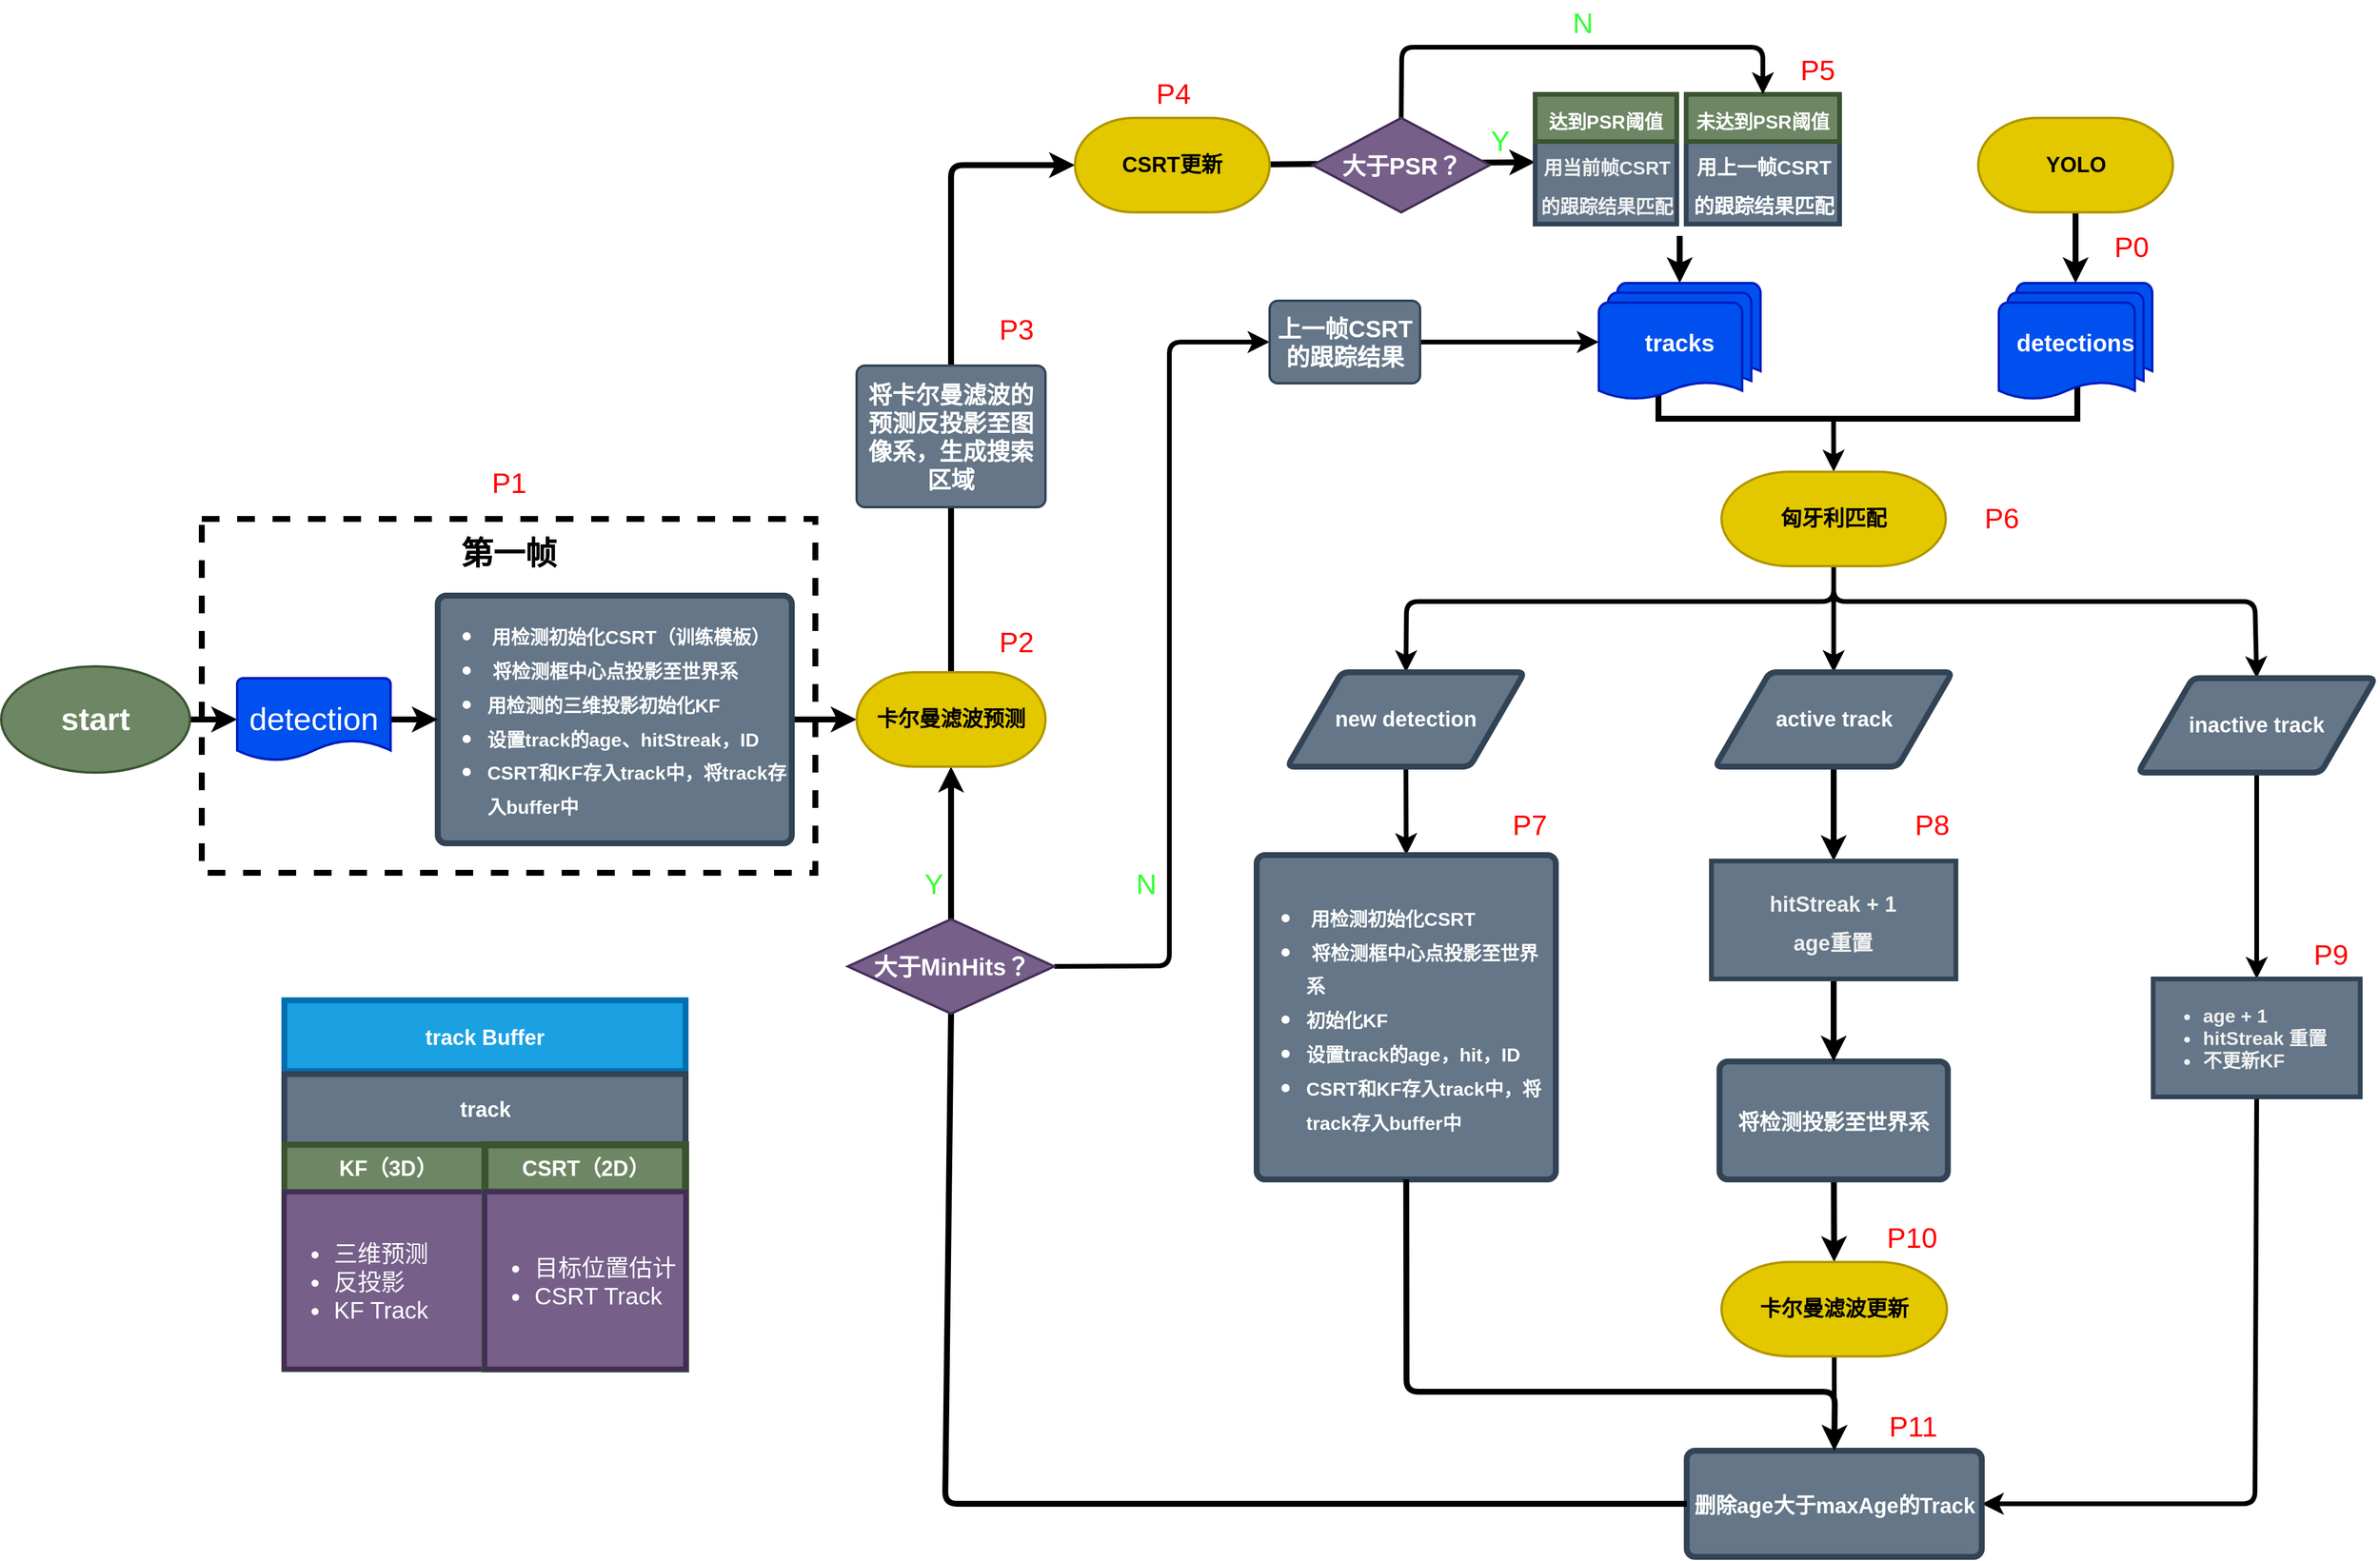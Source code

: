 <mxfile>
    <diagram id="lEXBrJzxEkvyf8anEAot" name="第 1 页">
        <mxGraphModel dx="4236" dy="2076" grid="0" gridSize="10" guides="1" tooltips="1" connect="1" arrows="1" fold="1" page="0" pageScale="1" pageWidth="827" pageHeight="1169" math="0" shadow="0">
            <root>
                <mxCell id="0"/>
                <mxCell id="1" parent="0"/>
                <mxCell id="180" value="" style="rounded=0;whiteSpace=wrap;html=1;fillStyle=auto;strokeWidth=5;fontSize=27;fillColor=none;dashed=1;" parent="1" vertex="1">
                    <mxGeometry x="-790" y="-140" width="520" height="300" as="geometry"/>
                </mxCell>
                <mxCell id="303" style="edgeStyle=none;html=1;exitX=-0.024;exitY=0.418;exitDx=0;exitDy=0;exitPerimeter=0;entryX=0.5;entryY=0;entryDx=0;entryDy=0;entryPerimeter=0;strokeWidth=4;" parent="1" source="42" target="109" edge="1">
                    <mxGeometry relative="1" as="geometry"/>
                </mxCell>
                <mxCell id="42" value="" style="strokeWidth=5;html=1;shape=mxgraph.flowchart.annotation_1;align=left;pointerEvents=1;fontSize=18;rotation=-90;" parent="1" vertex="1">
                    <mxGeometry x="593.25" y="-431.25" width="57.5" height="355" as="geometry"/>
                </mxCell>
                <mxCell id="250" value="" style="edgeStyle=none;html=1;strokeWidth=5;fontSize=24;fontColor=#B3B3B3;" parent="1" source="89" target="198" edge="1">
                    <mxGeometry relative="1" as="geometry"/>
                </mxCell>
                <mxCell id="89" value="&lt;div style=&quot;&quot;&gt;&lt;b style=&quot;background-color: initial; font-size: 18px;&quot;&gt;将检测投影至世界系&lt;/b&gt;&lt;br&gt;&lt;/div&gt;" style="rounded=1;whiteSpace=wrap;html=1;absoluteArcSize=1;arcSize=14;strokeWidth=5;fontSize=24;fillColor=#647687;align=center;fillStyle=auto;fontColor=#ffffff;strokeColor=#314354;" parent="1" vertex="1">
                    <mxGeometry x="496.25" y="320" width="193.5" height="100" as="geometry"/>
                </mxCell>
                <mxCell id="129" style="edgeStyle=none;html=1;fontSize=20;strokeWidth=5;entryX=0.5;entryY=1;entryDx=0;entryDy=0;entryPerimeter=0;exitX=0.5;exitY=0;exitDx=0;exitDy=0;startArrow=none;exitPerimeter=0;" parent="1" source="280" target="173" edge="1">
                    <mxGeometry relative="1" as="geometry">
                        <mxPoint x="340" y="725" as="sourcePoint"/>
                        <mxPoint x="-155" as="targetPoint"/>
                        <Array as="points"/>
                    </mxGeometry>
                </mxCell>
                <mxCell id="306" style="edgeStyle=none;html=1;exitX=0.5;exitY=1;exitDx=0;exitDy=0;exitPerimeter=0;entryX=0.5;entryY=0;entryDx=0;entryDy=0;strokeWidth=4;" parent="1" source="109" target="152" edge="1">
                    <mxGeometry relative="1" as="geometry"/>
                </mxCell>
                <mxCell id="307" style="edgeStyle=none;html=1;exitX=0.5;exitY=1;exitDx=0;exitDy=0;exitPerimeter=0;entryX=0.5;entryY=0;entryDx=0;entryDy=0;strokeWidth=4;" parent="1" source="109" target="151" edge="1">
                    <mxGeometry relative="1" as="geometry">
                        <Array as="points">
                            <mxPoint x="593" y="-70"/>
                            <mxPoint x="231" y="-70"/>
                        </Array>
                    </mxGeometry>
                </mxCell>
                <mxCell id="308" style="edgeStyle=none;html=1;exitX=0.5;exitY=1;exitDx=0;exitDy=0;exitPerimeter=0;entryX=0.5;entryY=0;entryDx=0;entryDy=0;strokeWidth=4;" parent="1" source="109" target="153" edge="1">
                    <mxGeometry relative="1" as="geometry">
                        <Array as="points">
                            <mxPoint x="593" y="-70"/>
                            <mxPoint x="950" y="-70"/>
                        </Array>
                    </mxGeometry>
                </mxCell>
                <mxCell id="109" value="&lt;b&gt;匈牙利匹配&lt;/b&gt;" style="strokeWidth=2;html=1;shape=mxgraph.flowchart.terminator;whiteSpace=wrap;fontSize=18;fillColor=#e3c800;fontColor=#000000;strokeColor=#B09500;" parent="1" vertex="1">
                    <mxGeometry x="498" y="-180" width="190" height="80" as="geometry"/>
                </mxCell>
                <mxCell id="125" style="edgeStyle=none;html=1;exitX=0.5;exitY=1;exitDx=0;exitDy=0;entryX=0.5;entryY=0;entryDx=0;entryDy=0;fontSize=20;strokeWidth=5;entryPerimeter=0;" parent="1" target="145" edge="1">
                    <mxGeometry relative="1" as="geometry">
                        <mxPoint x="462.5" y="-380" as="sourcePoint"/>
                        <mxPoint x="462.5" y="-315" as="targetPoint"/>
                    </mxGeometry>
                </mxCell>
                <mxCell id="130" value="track Buffer" style="swimlane;fontSize=18;startSize=60;fillColor=#1ba1e2;strokeColor=#006EAF;fontColor=#ffffff;strokeWidth=5;" parent="1" vertex="1">
                    <mxGeometry x="-720" y="268.13" width="340" height="312.5" as="geometry">
                        <mxRectangle x="610" y="-800" width="140" height="50" as="alternateBounds"/>
                    </mxGeometry>
                </mxCell>
                <mxCell id="137" value="track" style="swimlane;childLayout=stackLayout;resizeParent=1;resizeParentMax=0;startSize=60;html=1;labelBackgroundColor=none;labelBorderColor=none;fontSize=18;fillColor=#647687;fontColor=#ffffff;strokeColor=#314354;strokeWidth=5;" parent="130" vertex="1">
                    <mxGeometry y="62.5" width="340" height="250" as="geometry">
                        <mxRectangle y="62.5" width="200" height="60" as="alternateBounds"/>
                    </mxGeometry>
                </mxCell>
                <mxCell id="138" value="&amp;nbsp;KF（3D）" style="swimlane;startSize=40;html=1;labelBackgroundColor=none;labelBorderColor=none;fontSize=18;fillColor=#6d8764;fontColor=#ffffff;strokeColor=#3A5431;strokeWidth=5;" parent="137" vertex="1">
                    <mxGeometry y="60" width="170" height="190" as="geometry">
                        <mxRectangle y="60" width="50" height="180" as="alternateBounds"/>
                    </mxGeometry>
                </mxCell>
                <mxCell id="143" value="&lt;ul&gt;&lt;li&gt;三维预测&lt;/li&gt;&lt;li&gt;反投影&lt;/li&gt;&lt;li style=&quot;&quot;&gt;KF Track&lt;/li&gt;&lt;/ul&gt;" style="rounded=0;whiteSpace=wrap;html=1;fillStyle=auto;fontSize=20;fillColor=#76608a;fontColor=#ffffff;strokeColor=#432D57;strokeWidth=4;align=left;" parent="138" vertex="1">
                    <mxGeometry y="40" width="170" height="150" as="geometry"/>
                </mxCell>
                <mxCell id="140" value="CSRT（2D）" style="swimlane;startSize=40;html=1;labelBackgroundColor=none;labelBorderColor=none;fontSize=18;fillColor=#6d8764;fontColor=#ffffff;strokeColor=#3A5431;strokeWidth=6;" parent="137" vertex="1">
                    <mxGeometry x="170" y="60" width="170" height="190" as="geometry"/>
                </mxCell>
                <mxCell id="144" value="&lt;ul&gt;&lt;li&gt;&lt;span style=&quot;background-color: initial;&quot;&gt;目标位置估计&lt;/span&gt;&lt;/li&gt;&lt;li&gt;&lt;span style=&quot;background-color: initial;&quot;&gt;CSRT Track&lt;/span&gt;&lt;/li&gt;&lt;/ul&gt;" style="rounded=0;whiteSpace=wrap;html=1;fillStyle=auto;fontSize=20;fillColor=#76608a;fontColor=#ffffff;strokeColor=#432D57;strokeWidth=4;align=left;" parent="140" vertex="1">
                    <mxGeometry y="40" width="170" height="150" as="geometry"/>
                </mxCell>
                <mxCell id="142" value="" style="swimlane;startSize=20;html=1;labelBackgroundColor=none;labelBorderColor=none;fontSize=18;" parent="137" vertex="1">
                    <mxGeometry x="340" y="60" height="190" as="geometry"/>
                </mxCell>
                <mxCell id="145" value="&lt;b&gt;tracks&lt;/b&gt;" style="strokeWidth=2;html=1;shape=mxgraph.flowchart.multi-document;whiteSpace=wrap;fillStyle=auto;fontSize=20;fillColor=#0050ef;strokeColor=#001DBC;fontColor=#ffffff;align=center;" parent="1" vertex="1">
                    <mxGeometry x="394" y="-340" width="137" height="100" as="geometry"/>
                </mxCell>
                <mxCell id="148" value="&lt;b&gt;detections&lt;/b&gt;" style="strokeWidth=2;html=1;shape=mxgraph.flowchart.multi-document;whiteSpace=wrap;fillStyle=auto;fontSize=20;fillColor=#0050ef;strokeColor=#001DBC;fontColor=#ffffff;align=center;" parent="1" vertex="1">
                    <mxGeometry x="733" y="-340" width="130" height="100" as="geometry"/>
                </mxCell>
                <mxCell id="290" style="edgeStyle=none;html=1;exitX=0.5;exitY=1;exitDx=0;exitDy=0;entryX=0.5;entryY=0;entryDx=0;entryDy=0;strokeWidth=4;fontSize=20;" parent="1" source="151" target="83" edge="1">
                    <mxGeometry relative="1" as="geometry"/>
                </mxCell>
                <mxCell id="151" value="&lt;b style=&quot;font-size: 18px;&quot;&gt;new detection&lt;/b&gt;" style="shape=parallelogram;html=1;strokeWidth=5;perimeter=parallelogramPerimeter;whiteSpace=wrap;rounded=1;arcSize=12;size=0.23;fillStyle=auto;fontSize=16;fillColor=#647687;fontColor=#ffffff;strokeColor=#314354;" parent="1" vertex="1">
                    <mxGeometry x="130" y="-10" width="201" height="80" as="geometry"/>
                </mxCell>
                <mxCell id="267" value="" style="edgeStyle=none;html=1;strokeWidth=5;fontSize=24;fontColor=#B3B3B3;" parent="1" source="152" target="266" edge="1">
                    <mxGeometry relative="1" as="geometry"/>
                </mxCell>
                <mxCell id="152" value="&lt;b style=&quot;font-size: 18px;&quot;&gt;active track&lt;/b&gt;" style="shape=parallelogram;html=1;strokeWidth=5;perimeter=parallelogramPerimeter;whiteSpace=wrap;rounded=1;arcSize=12;size=0.23;fillStyle=auto;fontSize=16;fillColor=#647687;fontColor=#ffffff;strokeColor=#314354;" parent="1" vertex="1">
                    <mxGeometry x="492.5" y="-10" width="201" height="80" as="geometry"/>
                </mxCell>
                <mxCell id="305" style="edgeStyle=none;html=1;exitX=0.5;exitY=1;exitDx=0;exitDy=0;entryX=0.5;entryY=0;entryDx=0;entryDy=0;strokeWidth=4;" parent="1" source="153" target="186" edge="1">
                    <mxGeometry relative="1" as="geometry">
                        <mxPoint x="951.51" y="105" as="targetPoint"/>
                    </mxGeometry>
                </mxCell>
                <mxCell id="153" value="&lt;b style=&quot;font-size: 18px;&quot;&gt;inactive track&lt;/b&gt;" style="shape=parallelogram;html=1;strokeWidth=5;perimeter=parallelogramPerimeter;whiteSpace=wrap;rounded=1;arcSize=12;size=0.23;fillStyle=auto;fontSize=16;fillColor=#647687;fontColor=#ffffff;strokeColor=#314354;" parent="1" vertex="1">
                    <mxGeometry x="851.01" y="-5" width="201" height="80" as="geometry"/>
                </mxCell>
                <mxCell id="177" value="" style="edgeStyle=none;html=1;strokeWidth=5;fontSize=27;" parent="1" source="160" target="175" edge="1">
                    <mxGeometry relative="1" as="geometry"/>
                </mxCell>
                <mxCell id="160" value="&lt;b&gt;&lt;font style=&quot;font-size: 27px;&quot;&gt;start&lt;/font&gt;&lt;/b&gt;" style="strokeWidth=2;html=1;shape=mxgraph.flowchart.start_1;whiteSpace=wrap;fillStyle=auto;fontSize=16;fillColor=#6d8764;strokeColor=#3A5431;fontColor=#ffffff;" parent="1" vertex="1">
                    <mxGeometry x="-960" y="-15" width="160" height="90" as="geometry"/>
                </mxCell>
                <mxCell id="172" style="edgeStyle=none;html=1;exitX=1;exitY=0.5;exitDx=0;exitDy=0;strokeWidth=5;fontSize=27;entryX=0;entryY=0.5;entryDx=0;entryDy=0;entryPerimeter=0;" parent="1" source="161" target="173" edge="1">
                    <mxGeometry relative="1" as="geometry">
                        <mxPoint x="-260" y="-150" as="targetPoint"/>
                        <Array as="points"/>
                    </mxGeometry>
                </mxCell>
                <mxCell id="161" value="&lt;div style=&quot;&quot;&gt;&lt;ul&gt;&lt;li&gt;&lt;span style=&quot;background-color: initial;&quot;&gt;&lt;b&gt;&lt;font style=&quot;font-size: 14px;&quot;&gt;&amp;nbsp;&lt;/font&gt;&lt;font style=&quot;font-size: 16px;&quot;&gt;用检测初始化CSRT（训练模板）&lt;/font&gt;&lt;/b&gt;&lt;/span&gt;&lt;/li&gt;&lt;li&gt;&lt;span style=&quot;background-color: initial;&quot;&gt;&lt;font size=&quot;3&quot; style=&quot;&quot;&gt;&lt;b&gt;&amp;nbsp;将检测框中心点投影至世界系&lt;/b&gt;&lt;/font&gt;&lt;/span&gt;&lt;/li&gt;&lt;li&gt;&lt;span style=&quot;background-color: initial;&quot;&gt;&lt;font size=&quot;3&quot; style=&quot;&quot;&gt;&lt;b&gt;用检测的三维投影初始化KF&lt;/b&gt;&lt;/font&gt;&lt;/span&gt;&lt;/li&gt;&lt;li&gt;&lt;span style=&quot;background-color: initial;&quot;&gt;&lt;font size=&quot;3&quot; style=&quot;&quot;&gt;&lt;b&gt;设置track的age、hitStreak，ID&lt;/b&gt;&lt;/font&gt;&lt;/span&gt;&lt;/li&gt;&lt;li&gt;&lt;font size=&quot;3&quot; style=&quot;&quot;&gt;&lt;b&gt;CSRT和KF存入track中，将track存入buffer中&lt;/b&gt;&lt;/font&gt;&lt;/li&gt;&lt;/ul&gt;&lt;/div&gt;" style="rounded=1;whiteSpace=wrap;html=1;absoluteArcSize=1;arcSize=14;strokeWidth=5;fontSize=24;fillColor=#647687;align=left;fontColor=#ffffff;strokeColor=#314354;" parent="1" vertex="1">
                    <mxGeometry x="-590" y="-75" width="300" height="210" as="geometry"/>
                </mxCell>
                <mxCell id="174" style="edgeStyle=none;html=1;exitX=0.5;exitY=0;exitDx=0;exitDy=0;exitPerimeter=0;strokeWidth=5;fontSize=27;entryX=0;entryY=0.5;entryDx=0;entryDy=0;entryPerimeter=0;" parent="1" source="173" target="209" edge="1">
                    <mxGeometry relative="1" as="geometry">
                        <mxPoint x="-155" y="-380" as="targetPoint"/>
                        <Array as="points">
                            <mxPoint x="-155" y="-440"/>
                        </Array>
                    </mxGeometry>
                </mxCell>
                <mxCell id="173" value="&lt;b&gt;卡尔曼滤波预测&lt;/b&gt;" style="strokeWidth=2;html=1;shape=mxgraph.flowchart.terminator;whiteSpace=wrap;fontSize=18;fillColor=#e3c800;fontColor=#000000;strokeColor=#B09500;" parent="1" vertex="1">
                    <mxGeometry x="-235" y="-10" width="160" height="80" as="geometry"/>
                </mxCell>
                <mxCell id="178" value="" style="edgeStyle=none;html=1;strokeWidth=5;fontSize=27;" parent="1" source="175" target="161" edge="1">
                    <mxGeometry relative="1" as="geometry"/>
                </mxCell>
                <mxCell id="175" value="detection" style="strokeWidth=2;html=1;shape=mxgraph.flowchart.document2;whiteSpace=wrap;size=0.25;fillStyle=auto;strokeColor=#001DBC;fontSize=27;fillColor=#0050ef;fontColor=#ffffff;" parent="1" vertex="1">
                    <mxGeometry x="-760" y="-5" width="130" height="70" as="geometry"/>
                </mxCell>
                <mxCell id="179" value="&lt;b&gt;第一帧&lt;/b&gt;" style="text;html=1;align=center;verticalAlign=middle;resizable=0;points=[];autosize=1;strokeColor=none;fillColor=none;fontSize=27;" parent="1" vertex="1">
                    <mxGeometry x="-580" y="-135" width="100" height="50" as="geometry"/>
                </mxCell>
                <mxCell id="182" style="edgeStyle=none;html=1;entryX=0.5;entryY=0;entryDx=0;entryDy=0;entryPerimeter=0;strokeWidth=5;fontSize=27;" parent="1" source="181" target="148" edge="1">
                    <mxGeometry relative="1" as="geometry"/>
                </mxCell>
                <mxCell id="181" value="&lt;b&gt;YOLO&lt;/b&gt;" style="strokeWidth=2;html=1;shape=mxgraph.flowchart.terminator;whiteSpace=wrap;fontSize=18;fillColor=#e3c800;fontColor=#000000;strokeColor=#B09500;" parent="1" vertex="1">
                    <mxGeometry x="715.5" y="-480" width="165" height="80" as="geometry"/>
                </mxCell>
                <mxCell id="309" style="edgeStyle=none;html=1;exitX=0.5;exitY=1;exitDx=0;exitDy=0;entryX=1;entryY=0.5;entryDx=0;entryDy=0;strokeWidth=4;" parent="1" source="186" target="199" edge="1">
                    <mxGeometry relative="1" as="geometry">
                        <Array as="points">
                            <mxPoint x="950" y="695"/>
                        </Array>
                    </mxGeometry>
                </mxCell>
                <mxCell id="186" value="&lt;ul style=&quot;color: rgb(240, 240, 240); font-size: 16px;&quot;&gt;&lt;li&gt;&lt;b&gt;age + 1&lt;/b&gt;&lt;/li&gt;&lt;li&gt;&lt;b&gt;hitStreak 重置&lt;/b&gt;&lt;/li&gt;&lt;li&gt;&lt;b&gt;不更新KF&lt;/b&gt;&lt;/li&gt;&lt;/ul&gt;" style="rounded=0;whiteSpace=wrap;html=1;fillStyle=auto;strokeColor=#314354;strokeWidth=4;fontSize=27;fillColor=#647687;fontColor=#ffffff;align=left;container=0;" parent="1" vertex="1">
                    <mxGeometry x="863.76" y="250" width="175.49" height="100" as="geometry"/>
                </mxCell>
                <mxCell id="304" style="edgeStyle=none;html=1;exitX=0.5;exitY=1;exitDx=0;exitDy=0;exitPerimeter=0;entryX=0.5;entryY=0;entryDx=0;entryDy=0;strokeWidth=4;" parent="1" source="198" target="199" edge="1">
                    <mxGeometry relative="1" as="geometry"/>
                </mxCell>
                <mxCell id="198" value="&lt;b&gt;卡尔曼滤波更新&lt;/b&gt;" style="strokeWidth=2;html=1;shape=mxgraph.flowchart.terminator;whiteSpace=wrap;fontSize=18;fillColor=#e3c800;fontColor=#000000;strokeColor=#B09500;" parent="1" vertex="1">
                    <mxGeometry x="498" y="490" width="191" height="80" as="geometry"/>
                </mxCell>
                <mxCell id="199" value="&lt;div style=&quot;&quot;&gt;&lt;b style=&quot;text-align: left; background-color: initial;&quot;&gt;&lt;font style=&quot;font-size: 18px;&quot;&gt;删除age大于maxAge的Track&lt;/font&gt;&lt;/b&gt;&lt;br&gt;&lt;/div&gt;" style="rounded=1;whiteSpace=wrap;html=1;absoluteArcSize=1;arcSize=14;strokeWidth=5;fontSize=24;fillColor=#647687;align=center;fillStyle=auto;fontColor=#ffffff;strokeColor=#314354;" parent="1" vertex="1">
                    <mxGeometry x="468.5" y="650" width="250" height="90" as="geometry"/>
                </mxCell>
                <mxCell id="212" value="" style="edgeStyle=none;html=1;strokeWidth=5;fontSize=18;entryX=0;entryY=0.25;entryDx=0;entryDy=0;" parent="1" source="209" target="214" edge="1">
                    <mxGeometry relative="1" as="geometry">
                        <mxPoint x="203.75" y="-440" as="targetPoint"/>
                    </mxGeometry>
                </mxCell>
                <mxCell id="209" value="&lt;b&gt;CSRT更新&lt;/b&gt;" style="strokeWidth=2;html=1;shape=mxgraph.flowchart.terminator;whiteSpace=wrap;fontSize=18;fillColor=#e3c800;fontColor=#000000;strokeColor=#B09500;" parent="1" vertex="1">
                    <mxGeometry x="-50" y="-480" width="165" height="80" as="geometry"/>
                </mxCell>
                <mxCell id="218" value="" style="group" parent="1" vertex="1" connectable="0">
                    <mxGeometry x="340" y="-500" width="250" height="110" as="geometry"/>
                </mxCell>
                <mxCell id="214" value="&lt;div style=&quot;text-align: center;&quot;&gt;&lt;b style=&quot;background-color: initial; color: rgb(240, 240, 240); font-size: 16px;&quot;&gt;用当前帧CSRT的跟踪&lt;/b&gt;&lt;b style=&quot;background-color: initial; color: rgb(240, 240, 240); font-size: 16px;&quot;&gt;结果匹配&lt;/b&gt;&lt;/div&gt;" style="rounded=0;whiteSpace=wrap;html=1;fillStyle=auto;strokeColor=#314354;strokeWidth=4;fontSize=27;fillColor=#647687;fontColor=#ffffff;align=left;container=0;" parent="218" vertex="1">
                    <mxGeometry y="40" width="120" height="70" as="geometry"/>
                </mxCell>
                <mxCell id="215" value="&lt;div style=&quot;text-align: center;&quot;&gt;&lt;span style=&quot;font-size: 17px;&quot;&gt;&lt;b&gt;用上一帧CSRT的跟踪结果匹配&lt;/b&gt;&lt;/span&gt;&lt;/div&gt;" style="rounded=0;whiteSpace=wrap;html=1;fillStyle=auto;strokeColor=#314354;strokeWidth=4;fontSize=27;fillColor=#647687;fontColor=#ffffff;align=left;container=0;" parent="218" vertex="1">
                    <mxGeometry x="128" y="40" width="130" height="70" as="geometry"/>
                </mxCell>
                <mxCell id="216" value="&lt;b style=&quot;font-size: 16px;&quot;&gt;未达到PSR阈值&lt;/b&gt;" style="rounded=0;whiteSpace=wrap;html=1;fillStyle=auto;strokeColor=#3A5431;strokeWidth=4;fontSize=27;fillColor=#6d8764;fontColor=#ffffff;container=0;" parent="218" vertex="1">
                    <mxGeometry x="128" width="130" height="40" as="geometry"/>
                </mxCell>
                <mxCell id="217" value="&lt;b style=&quot;font-size: 16px;&quot;&gt;达到PSR阈值&lt;/b&gt;" style="rounded=0;whiteSpace=wrap;html=1;fillStyle=auto;strokeColor=#3A5431;strokeWidth=4;fontSize=27;fillColor=#6d8764;fontColor=#ffffff;container=0;" parent="218" vertex="1">
                    <mxGeometry width="120" height="40" as="geometry"/>
                </mxCell>
                <mxCell id="219" value="将卡尔曼滤波的预测反投影至图像系，生成搜索区域" style="rounded=1;whiteSpace=wrap;absoluteArcSize=1;arcSize=14;strokeWidth=2;fontSize=20;fillColor=#647687;align=center;fillStyle=auto;fontColor=#ffffff;strokeColor=#314354;labelPosition=center;verticalLabelPosition=middle;verticalAlign=middle;fontStyle=1" parent="1" vertex="1">
                    <mxGeometry x="-235" y="-270" width="160" height="120" as="geometry"/>
                </mxCell>
                <mxCell id="220" value="&lt;font color=&quot;#ff0000&quot; style=&quot;font-size: 24px;&quot;&gt;P1&lt;/font&gt;" style="text;html=1;align=center;verticalAlign=middle;resizable=0;points=[];autosize=1;strokeColor=none;fillColor=none;" parent="1" vertex="1">
                    <mxGeometry x="-555" y="-190" width="50" height="40" as="geometry"/>
                </mxCell>
                <mxCell id="221" value="&lt;font color=&quot;#ff0000&quot; style=&quot;font-size: 24px;&quot;&gt;P2&lt;/font&gt;" style="text;html=1;align=center;verticalAlign=middle;resizable=0;points=[];autosize=1;strokeColor=none;fillColor=none;" parent="1" vertex="1">
                    <mxGeometry x="-125" y="-55" width="50" height="40" as="geometry"/>
                </mxCell>
                <mxCell id="222" value="&lt;font color=&quot;#ff0000&quot; style=&quot;font-size: 24px;&quot;&gt;P3&lt;/font&gt;" style="text;html=1;align=center;verticalAlign=middle;resizable=0;points=[];autosize=1;strokeColor=none;fillColor=none;" parent="1" vertex="1">
                    <mxGeometry x="-125" y="-320" width="50" height="40" as="geometry"/>
                </mxCell>
                <mxCell id="223" value="&lt;font color=&quot;#ff0000&quot; style=&quot;font-size: 24px;&quot;&gt;P4&lt;/font&gt;" style="text;html=1;align=center;verticalAlign=middle;resizable=0;points=[];autosize=1;strokeColor=none;fillColor=none;" parent="1" vertex="1">
                    <mxGeometry x="7.5" y="-520" width="50" height="40" as="geometry"/>
                </mxCell>
                <mxCell id="224" value="&lt;font color=&quot;#ff0000&quot; style=&quot;font-size: 24px;&quot;&gt;P5&lt;/font&gt;" style="text;html=1;align=center;verticalAlign=middle;resizable=0;points=[];autosize=1;strokeColor=none;fillColor=none;" parent="1" vertex="1">
                    <mxGeometry x="553.88" y="-540" width="50" height="40" as="geometry"/>
                </mxCell>
                <mxCell id="226" value="&lt;font color=&quot;#ff0000&quot; style=&quot;font-size: 24px;&quot;&gt;P6&lt;/font&gt;" style="text;html=1;align=center;verticalAlign=middle;resizable=0;points=[];autosize=1;strokeColor=none;fillColor=none;" parent="1" vertex="1">
                    <mxGeometry x="710" y="-160" width="50" height="40" as="geometry"/>
                </mxCell>
                <mxCell id="227" value="&lt;font color=&quot;#ff0000&quot; style=&quot;font-size: 24px;&quot;&gt;P8&lt;/font&gt;" style="text;html=1;align=center;verticalAlign=middle;resizable=0;points=[];autosize=1;strokeColor=none;fillColor=none;" parent="1" vertex="1">
                    <mxGeometry x="650.75" y="100" width="50" height="40" as="geometry"/>
                </mxCell>
                <mxCell id="228" value="&lt;font color=&quot;#ff0000&quot; style=&quot;font-size: 24px;&quot;&gt;P9&lt;/font&gt;" style="text;html=1;align=center;verticalAlign=middle;resizable=0;points=[];autosize=1;strokeColor=none;fillColor=none;" parent="1" vertex="1">
                    <mxGeometry x="989.25" y="210" width="50" height="40" as="geometry"/>
                </mxCell>
                <mxCell id="229" value="&lt;font color=&quot;#ff0000&quot; style=&quot;font-size: 24px;&quot;&gt;P10&lt;/font&gt;" style="text;html=1;align=center;verticalAlign=middle;resizable=0;points=[];autosize=1;strokeColor=none;fillColor=none;" parent="1" vertex="1">
                    <mxGeometry x="623.5" y="450" width="70" height="40" as="geometry"/>
                </mxCell>
                <mxCell id="230" value="&lt;font color=&quot;#ff0000&quot; style=&quot;font-size: 24px;&quot;&gt;P11&lt;/font&gt;" style="text;html=1;align=center;verticalAlign=middle;resizable=0;points=[];autosize=1;strokeColor=none;fillColor=none;" parent="1" vertex="1">
                    <mxGeometry x="630" y="610" width="60" height="40" as="geometry"/>
                </mxCell>
                <mxCell id="231" value="&lt;font color=&quot;#ff0000&quot; style=&quot;font-size: 24px;&quot;&gt;P0&lt;/font&gt;" style="text;html=1;align=center;verticalAlign=middle;resizable=0;points=[];autosize=1;strokeColor=none;fillColor=none;" parent="1" vertex="1">
                    <mxGeometry x="820" y="-390" width="50" height="40" as="geometry"/>
                </mxCell>
                <mxCell id="268" value="" style="edgeStyle=none;html=1;strokeWidth=5;fontSize=24;fontColor=#B3B3B3;entryX=0.5;entryY=0;entryDx=0;entryDy=0;" parent="1" source="266" target="89" edge="1">
                    <mxGeometry relative="1" as="geometry">
                        <mxPoint x="562.152" y="230" as="targetPoint"/>
                    </mxGeometry>
                </mxCell>
                <mxCell id="266" value="&lt;div style=&quot;&quot;&gt;&lt;b style=&quot;background-color: initial;&quot;&gt;&lt;font style=&quot;&quot;&gt;&lt;font style=&quot;font-size: 18px;&quot; color=&quot;#f0f0f0&quot;&gt;hitStreak + 1&lt;/font&gt;&lt;/font&gt;&lt;/b&gt;&lt;/div&gt;&lt;div style=&quot;&quot;&gt;&lt;b style=&quot;background-color: initial;&quot;&gt;&lt;font style=&quot;&quot;&gt;&lt;font style=&quot;font-size: 18px;&quot; color=&quot;#f0f0f0&quot;&gt;age重置&lt;/font&gt;&lt;/font&gt;&lt;/b&gt;&lt;br&gt;&lt;/div&gt;" style="rounded=0;whiteSpace=wrap;html=1;fillStyle=auto;strokeColor=#314354;strokeWidth=4;fontSize=27;fillColor=#647687;fontColor=#ffffff;align=center;container=0;" parent="1" vertex="1">
                    <mxGeometry x="489.37" y="150" width="207.25" height="100" as="geometry"/>
                </mxCell>
                <mxCell id="270" value="" style="group" parent="1" vertex="1" connectable="0">
                    <mxGeometry x="114" y="160" width="253.5" height="300" as="geometry"/>
                </mxCell>
                <mxCell id="83" value="&lt;div style=&quot;&quot;&gt;&lt;ul&gt;&lt;li&gt;&lt;span style=&quot;background-color: initial;&quot;&gt;&lt;b&gt;&lt;font style=&quot;font-size: 14px;&quot;&gt;&amp;nbsp;&lt;/font&gt;&lt;font style=&quot;font-size: 16px;&quot;&gt;用检测初始化CSRT&lt;/font&gt;&lt;/b&gt;&lt;/span&gt;&lt;/li&gt;&lt;li&gt;&lt;span style=&quot;background-color: initial;&quot;&gt;&lt;font size=&quot;3&quot; style=&quot;&quot;&gt;&lt;b&gt;&amp;nbsp;将检测框中心点投影至世界系&lt;/b&gt;&lt;/font&gt;&lt;/span&gt;&lt;/li&gt;&lt;li&gt;&lt;span style=&quot;background-color: initial;&quot;&gt;&lt;font size=&quot;3&quot; style=&quot;&quot;&gt;&lt;b&gt;初始化KF&lt;/b&gt;&lt;/font&gt;&lt;/span&gt;&lt;/li&gt;&lt;li&gt;&lt;span style=&quot;background-color: initial;&quot;&gt;&lt;font size=&quot;3&quot; style=&quot;&quot;&gt;&lt;b&gt;设置track的age，hit，ID&lt;/b&gt;&lt;/font&gt;&lt;/span&gt;&lt;/li&gt;&lt;li&gt;&lt;font size=&quot;3&quot; style=&quot;&quot;&gt;&lt;b&gt;CSRT和KF存入track中，将track存入buffer中&lt;/b&gt;&lt;/font&gt;&lt;/li&gt;&lt;/ul&gt;&lt;/div&gt;" style="rounded=1;whiteSpace=wrap;html=1;absoluteArcSize=1;arcSize=14;strokeWidth=5;fontSize=24;fillColor=#647687;align=left;fontColor=#ffffff;strokeColor=#314354;" parent="270" vertex="1">
                    <mxGeometry x="-10" y="-15" width="253.5" height="275" as="geometry"/>
                </mxCell>
                <mxCell id="278" style="edgeStyle=none;html=1;entryX=0.5;entryY=0;entryDx=0;entryDy=0;strokeWidth=5;fontSize=18;fontColor=#B3B3B3;exitX=0.5;exitY=1;exitDx=0;exitDy=0;" parent="1" source="83" target="199" edge="1">
                    <mxGeometry relative="1" as="geometry">
                        <Array as="points">
                            <mxPoint x="231" y="600"/>
                            <mxPoint x="594" y="600"/>
                        </Array>
                        <mxPoint x="58" y="480" as="sourcePoint"/>
                        <mxPoint x="502.5" y="648.74" as="targetPoint"/>
                    </mxGeometry>
                </mxCell>
                <mxCell id="281" value="" style="edgeStyle=none;html=1;fontSize=20;strokeWidth=5;entryX=0.5;entryY=1;entryDx=0;entryDy=0;entryPerimeter=0;exitX=0;exitY=0.5;exitDx=0;exitDy=0;endArrow=none;" parent="1" source="199" target="280" edge="1">
                    <mxGeometry relative="1" as="geometry">
                        <mxPoint x="315" y="695" as="sourcePoint"/>
                        <mxPoint x="-155" y="70" as="targetPoint"/>
                        <Array as="points">
                            <mxPoint x="-160" y="695"/>
                        </Array>
                    </mxGeometry>
                </mxCell>
                <mxCell id="299" style="edgeStyle=none;html=1;exitX=1;exitY=0.5;exitDx=0;exitDy=0;exitPerimeter=0;entryX=0;entryY=0.5;entryDx=0;entryDy=0;strokeWidth=4;" parent="1" source="280" target="287" edge="1">
                    <mxGeometry relative="1" as="geometry">
                        <Array as="points">
                            <mxPoint x="30" y="239"/>
                            <mxPoint x="30" y="-290"/>
                        </Array>
                    </mxGeometry>
                </mxCell>
                <mxCell id="280" value="&lt;b&gt;大于MinHits？&lt;/b&gt;" style="strokeWidth=2;html=1;shape=mxgraph.flowchart.decision;whiteSpace=wrap;fillStyle=auto;fontSize=20;fillColor=#76608a;fontColor=#ffffff;strokeColor=#432D57;" parent="1" vertex="1">
                    <mxGeometry x="-242.5" y="199.38" width="175" height="80" as="geometry"/>
                </mxCell>
                <mxCell id="282" value="&lt;font color=&quot;#33ff33&quot;&gt;Y&lt;/font&gt;" style="text;html=1;align=center;verticalAlign=middle;resizable=0;points=[];autosize=1;strokeColor=none;fillColor=none;fontSize=24;fontColor=#FF0000;" parent="1" vertex="1">
                    <mxGeometry x="-190" y="150" width="40" height="40" as="geometry"/>
                </mxCell>
                <mxCell id="284" value="N" style="text;html=1;align=center;verticalAlign=middle;resizable=0;points=[];autosize=1;strokeColor=none;fillColor=none;fontSize=24;fontColor=#33FF33;" parent="1" vertex="1">
                    <mxGeometry x="-10" y="150" width="40" height="40" as="geometry"/>
                </mxCell>
                <mxCell id="225" value="&lt;font color=&quot;#ff0000&quot; style=&quot;font-size: 24px;&quot;&gt;P7&lt;/font&gt;" style="text;html=1;align=center;verticalAlign=middle;resizable=0;points=[];autosize=1;strokeColor=none;fillColor=none;" parent="1" vertex="1">
                    <mxGeometry x="309.997" y="100" width="50" height="40" as="geometry"/>
                </mxCell>
                <mxCell id="293" style="edgeStyle=none;html=1;exitX=0.5;exitY=0;exitDx=0;exitDy=0;exitPerimeter=0;entryX=0.5;entryY=0;entryDx=0;entryDy=0;strokeWidth=4;" parent="1" source="291" target="216" edge="1">
                    <mxGeometry relative="1" as="geometry">
                        <Array as="points">
                            <mxPoint x="227" y="-540"/>
                            <mxPoint x="533" y="-540"/>
                        </Array>
                    </mxGeometry>
                </mxCell>
                <mxCell id="291" value="&lt;b&gt;大于PSR？&lt;/b&gt;" style="strokeWidth=2;html=1;shape=mxgraph.flowchart.decision;whiteSpace=wrap;fillStyle=auto;fontSize=20;fillColor=#76608a;fontColor=#ffffff;strokeColor=#432D57;" parent="1" vertex="1">
                    <mxGeometry x="151.5" y="-480" width="150" height="80" as="geometry"/>
                </mxCell>
                <mxCell id="292" value="&lt;font color=&quot;#33ff33&quot;&gt;Y&lt;/font&gt;" style="text;html=1;align=center;verticalAlign=middle;resizable=0;points=[];autosize=1;strokeColor=none;fillColor=none;fontSize=24;fontColor=#FF0000;" parent="1" vertex="1">
                    <mxGeometry x="290" y="-480" width="40" height="40" as="geometry"/>
                </mxCell>
                <mxCell id="295" value="N" style="text;html=1;align=center;verticalAlign=middle;resizable=0;points=[];autosize=1;strokeColor=none;fillColor=none;fontSize=24;fontColor=#33FF33;" parent="1" vertex="1">
                    <mxGeometry x="360" y="-580" width="40" height="40" as="geometry"/>
                </mxCell>
                <mxCell id="300" style="edgeStyle=none;html=1;exitX=1;exitY=0.5;exitDx=0;exitDy=0;entryX=0;entryY=0.5;entryDx=0;entryDy=0;entryPerimeter=0;strokeWidth=4;" parent="1" source="287" target="145" edge="1">
                    <mxGeometry relative="1" as="geometry"/>
                </mxCell>
                <mxCell id="287" value="上一帧CSRT的跟踪结果" style="rounded=1;whiteSpace=wrap;absoluteArcSize=1;arcSize=14;strokeWidth=2;fontSize=20;fillColor=#647687;align=center;fillStyle=auto;fontColor=#ffffff;strokeColor=#314354;labelPosition=center;verticalLabelPosition=middle;verticalAlign=middle;fontStyle=1" parent="1" vertex="1">
                    <mxGeometry x="115" y="-325" width="127.5" height="70" as="geometry"/>
                </mxCell>
            </root>
        </mxGraphModel>
    </diagram>
</mxfile>